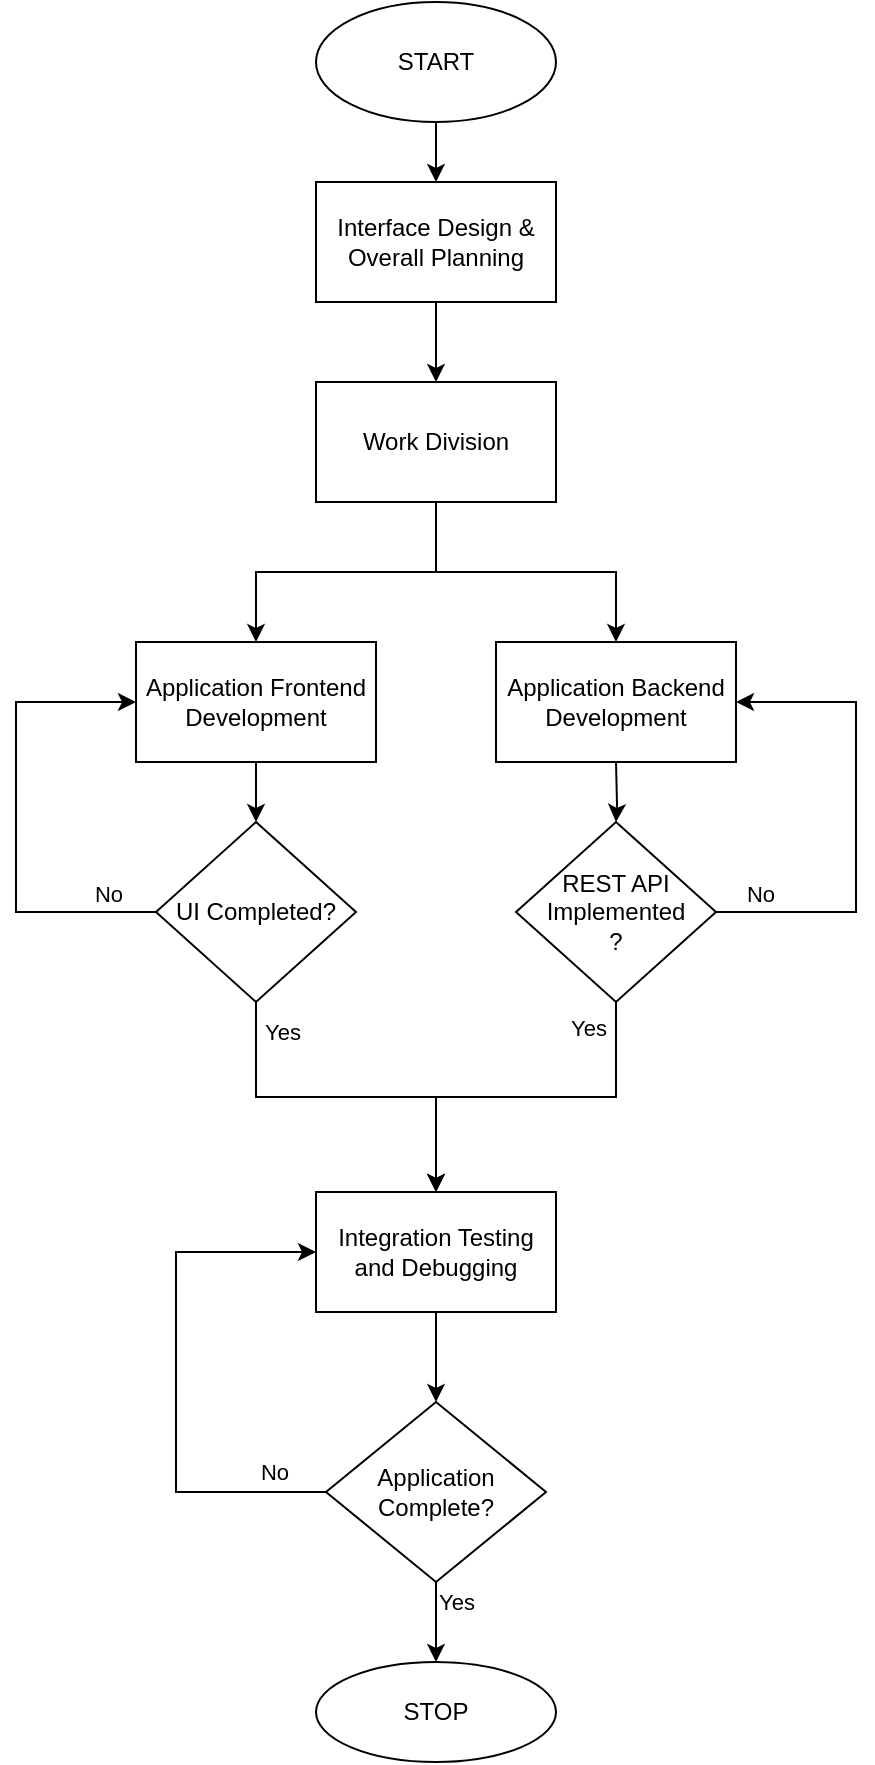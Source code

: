 <mxfile version="17.1.2" type="github">
  <diagram id="d1iv59VKbl_Mmb0R--pS" name="Page-1">
    <mxGraphModel dx="1384" dy="772" grid="1" gridSize="10" guides="1" tooltips="1" connect="1" arrows="1" fold="1" page="1" pageScale="1" pageWidth="850" pageHeight="1100" math="0" shadow="0">
      <root>
        <mxCell id="0" />
        <mxCell id="1" parent="0" />
        <mxCell id="VtaVBKoWRDUFNebpUZWt-3" value="" style="edgeStyle=orthogonalEdgeStyle;rounded=0;orthogonalLoop=1;jettySize=auto;html=1;" edge="1" parent="1" source="VtaVBKoWRDUFNebpUZWt-1" target="VtaVBKoWRDUFNebpUZWt-2">
          <mxGeometry relative="1" as="geometry" />
        </mxCell>
        <mxCell id="VtaVBKoWRDUFNebpUZWt-1" value="START" style="ellipse;whiteSpace=wrap;html=1;" vertex="1" parent="1">
          <mxGeometry x="330" y="70" width="120" height="60" as="geometry" />
        </mxCell>
        <mxCell id="VtaVBKoWRDUFNebpUZWt-5" value="" style="edgeStyle=orthogonalEdgeStyle;rounded=0;orthogonalLoop=1;jettySize=auto;html=1;" edge="1" parent="1" source="VtaVBKoWRDUFNebpUZWt-2" target="VtaVBKoWRDUFNebpUZWt-4">
          <mxGeometry relative="1" as="geometry" />
        </mxCell>
        <mxCell id="VtaVBKoWRDUFNebpUZWt-2" value="Interface Design &amp;amp; Overall Planning" style="whiteSpace=wrap;html=1;" vertex="1" parent="1">
          <mxGeometry x="330" y="160" width="120" height="60" as="geometry" />
        </mxCell>
        <mxCell id="VtaVBKoWRDUFNebpUZWt-7" value="" style="edgeStyle=orthogonalEdgeStyle;rounded=0;orthogonalLoop=1;jettySize=auto;html=1;exitX=0.5;exitY=1;exitDx=0;exitDy=0;entryX=0.5;entryY=0;entryDx=0;entryDy=0;" edge="1" parent="1" source="VtaVBKoWRDUFNebpUZWt-4" target="VtaVBKoWRDUFNebpUZWt-9">
          <mxGeometry relative="1" as="geometry">
            <mxPoint x="510" y="400" as="targetPoint" />
          </mxGeometry>
        </mxCell>
        <mxCell id="VtaVBKoWRDUFNebpUZWt-8" value="" style="edgeStyle=orthogonalEdgeStyle;rounded=0;orthogonalLoop=1;jettySize=auto;html=1;" edge="1" parent="1" source="VtaVBKoWRDUFNebpUZWt-4" target="VtaVBKoWRDUFNebpUZWt-6">
          <mxGeometry relative="1" as="geometry" />
        </mxCell>
        <mxCell id="VtaVBKoWRDUFNebpUZWt-4" value="Work Division" style="whiteSpace=wrap;html=1;" vertex="1" parent="1">
          <mxGeometry x="330" y="260" width="120" height="60" as="geometry" />
        </mxCell>
        <mxCell id="VtaVBKoWRDUFNebpUZWt-11" value="" style="edgeStyle=orthogonalEdgeStyle;rounded=0;orthogonalLoop=1;jettySize=auto;html=1;" edge="1" parent="1" source="VtaVBKoWRDUFNebpUZWt-6" target="VtaVBKoWRDUFNebpUZWt-10">
          <mxGeometry relative="1" as="geometry" />
        </mxCell>
        <mxCell id="VtaVBKoWRDUFNebpUZWt-6" value="Application Frontend Development" style="whiteSpace=wrap;html=1;" vertex="1" parent="1">
          <mxGeometry x="240" y="390" width="120" height="60" as="geometry" />
        </mxCell>
        <mxCell id="VtaVBKoWRDUFNebpUZWt-9" value="Application Backend Development" style="whiteSpace=wrap;html=1;" vertex="1" parent="1">
          <mxGeometry x="420" y="390" width="120" height="60" as="geometry" />
        </mxCell>
        <mxCell id="VtaVBKoWRDUFNebpUZWt-12" style="edgeStyle=orthogonalEdgeStyle;rounded=0;orthogonalLoop=1;jettySize=auto;html=1;entryX=0;entryY=0.5;entryDx=0;entryDy=0;exitX=0;exitY=0.5;exitDx=0;exitDy=0;" edge="1" parent="1" source="VtaVBKoWRDUFNebpUZWt-10" target="VtaVBKoWRDUFNebpUZWt-6">
          <mxGeometry relative="1" as="geometry">
            <Array as="points">
              <mxPoint x="180" y="525" />
              <mxPoint x="180" y="420" />
            </Array>
          </mxGeometry>
        </mxCell>
        <mxCell id="VtaVBKoWRDUFNebpUZWt-13" value="No" style="edgeLabel;html=1;align=center;verticalAlign=middle;resizable=0;points=[];" vertex="1" connectable="0" parent="VtaVBKoWRDUFNebpUZWt-12">
          <mxGeometry x="-0.803" relative="1" as="geometry">
            <mxPoint x="-1" y="-9" as="offset" />
          </mxGeometry>
        </mxCell>
        <mxCell id="VtaVBKoWRDUFNebpUZWt-19" value="" style="edgeStyle=orthogonalEdgeStyle;rounded=0;orthogonalLoop=1;jettySize=auto;html=1;" edge="1" parent="1" source="VtaVBKoWRDUFNebpUZWt-10" target="VtaVBKoWRDUFNebpUZWt-18">
          <mxGeometry relative="1" as="geometry" />
        </mxCell>
        <mxCell id="VtaVBKoWRDUFNebpUZWt-23" value="Yes" style="edgeLabel;html=1;align=center;verticalAlign=middle;resizable=0;points=[];" vertex="1" connectable="0" parent="VtaVBKoWRDUFNebpUZWt-19">
          <mxGeometry x="-0.858" relative="1" as="geometry">
            <mxPoint x="13" y="2" as="offset" />
          </mxGeometry>
        </mxCell>
        <mxCell id="VtaVBKoWRDUFNebpUZWt-10" value="UI Completed?" style="rhombus;whiteSpace=wrap;html=1;" vertex="1" parent="1">
          <mxGeometry x="250" y="480" width="100" height="90" as="geometry" />
        </mxCell>
        <mxCell id="VtaVBKoWRDUFNebpUZWt-14" value="" style="edgeStyle=orthogonalEdgeStyle;rounded=0;orthogonalLoop=1;jettySize=auto;html=1;" edge="1" parent="1" target="VtaVBKoWRDUFNebpUZWt-17">
          <mxGeometry relative="1" as="geometry">
            <mxPoint x="480" y="450" as="sourcePoint" />
          </mxGeometry>
        </mxCell>
        <mxCell id="VtaVBKoWRDUFNebpUZWt-15" style="edgeStyle=orthogonalEdgeStyle;rounded=0;orthogonalLoop=1;jettySize=auto;html=1;entryX=1;entryY=0.5;entryDx=0;entryDy=0;exitX=1;exitY=0.5;exitDx=0;exitDy=0;" edge="1" parent="1" source="VtaVBKoWRDUFNebpUZWt-17" target="VtaVBKoWRDUFNebpUZWt-9">
          <mxGeometry relative="1" as="geometry">
            <mxPoint x="420" y="420" as="targetPoint" />
            <Array as="points">
              <mxPoint x="600" y="525" />
              <mxPoint x="600" y="420" />
            </Array>
          </mxGeometry>
        </mxCell>
        <mxCell id="VtaVBKoWRDUFNebpUZWt-16" value="No" style="edgeLabel;html=1;align=center;verticalAlign=middle;resizable=0;points=[];" vertex="1" connectable="0" parent="VtaVBKoWRDUFNebpUZWt-15">
          <mxGeometry x="-0.803" relative="1" as="geometry">
            <mxPoint x="-1" y="-9" as="offset" />
          </mxGeometry>
        </mxCell>
        <mxCell id="VtaVBKoWRDUFNebpUZWt-20" value="" style="edgeStyle=orthogonalEdgeStyle;rounded=0;orthogonalLoop=1;jettySize=auto;html=1;" edge="1" parent="1" source="VtaVBKoWRDUFNebpUZWt-17" target="VtaVBKoWRDUFNebpUZWt-18">
          <mxGeometry relative="1" as="geometry" />
        </mxCell>
        <mxCell id="VtaVBKoWRDUFNebpUZWt-17" value="REST API Implemented&lt;br&gt;?" style="rhombus;whiteSpace=wrap;html=1;" vertex="1" parent="1">
          <mxGeometry x="430" y="480" width="100" height="90" as="geometry" />
        </mxCell>
        <mxCell id="VtaVBKoWRDUFNebpUZWt-22" value="" style="edgeStyle=orthogonalEdgeStyle;rounded=0;orthogonalLoop=1;jettySize=auto;html=1;" edge="1" parent="1" source="VtaVBKoWRDUFNebpUZWt-18" target="VtaVBKoWRDUFNebpUZWt-21">
          <mxGeometry relative="1" as="geometry" />
        </mxCell>
        <mxCell id="VtaVBKoWRDUFNebpUZWt-18" value="Integration Testing and Debugging" style="whiteSpace=wrap;html=1;" vertex="1" parent="1">
          <mxGeometry x="330" y="665" width="120" height="60" as="geometry" />
        </mxCell>
        <mxCell id="VtaVBKoWRDUFNebpUZWt-25" style="edgeStyle=orthogonalEdgeStyle;rounded=0;orthogonalLoop=1;jettySize=auto;html=1;entryX=0;entryY=0.5;entryDx=0;entryDy=0;exitX=0;exitY=0.5;exitDx=0;exitDy=0;" edge="1" parent="1" source="VtaVBKoWRDUFNebpUZWt-21" target="VtaVBKoWRDUFNebpUZWt-18">
          <mxGeometry relative="1" as="geometry">
            <Array as="points">
              <mxPoint x="260" y="815" />
              <mxPoint x="260" y="695" />
            </Array>
          </mxGeometry>
        </mxCell>
        <mxCell id="VtaVBKoWRDUFNebpUZWt-26" value="No" style="edgeLabel;html=1;align=center;verticalAlign=middle;resizable=0;points=[];" vertex="1" connectable="0" parent="VtaVBKoWRDUFNebpUZWt-25">
          <mxGeometry x="-0.804" relative="1" as="geometry">
            <mxPoint y="-10" as="offset" />
          </mxGeometry>
        </mxCell>
        <mxCell id="VtaVBKoWRDUFNebpUZWt-28" value="" style="edgeStyle=orthogonalEdgeStyle;rounded=0;orthogonalLoop=1;jettySize=auto;html=1;" edge="1" parent="1" source="VtaVBKoWRDUFNebpUZWt-21" target="VtaVBKoWRDUFNebpUZWt-27">
          <mxGeometry relative="1" as="geometry" />
        </mxCell>
        <mxCell id="VtaVBKoWRDUFNebpUZWt-29" value="Yes" style="edgeLabel;html=1;align=center;verticalAlign=middle;resizable=0;points=[];" vertex="1" connectable="0" parent="VtaVBKoWRDUFNebpUZWt-28">
          <mxGeometry x="-0.694" relative="1" as="geometry">
            <mxPoint x="10" y="4" as="offset" />
          </mxGeometry>
        </mxCell>
        <mxCell id="VtaVBKoWRDUFNebpUZWt-21" value="Application Complete?" style="rhombus;whiteSpace=wrap;html=1;" vertex="1" parent="1">
          <mxGeometry x="335" y="770" width="110" height="90" as="geometry" />
        </mxCell>
        <mxCell id="VtaVBKoWRDUFNebpUZWt-24" value="Yes" style="edgeLabel;html=1;align=center;verticalAlign=middle;resizable=0;points=[];" vertex="1" connectable="0" parent="1">
          <mxGeometry x="468.0" y="580.003" as="geometry">
            <mxPoint x="-2" y="3" as="offset" />
          </mxGeometry>
        </mxCell>
        <mxCell id="VtaVBKoWRDUFNebpUZWt-27" value="STOP" style="ellipse;whiteSpace=wrap;html=1;" vertex="1" parent="1">
          <mxGeometry x="330" y="900" width="120" height="50" as="geometry" />
        </mxCell>
      </root>
    </mxGraphModel>
  </diagram>
</mxfile>
